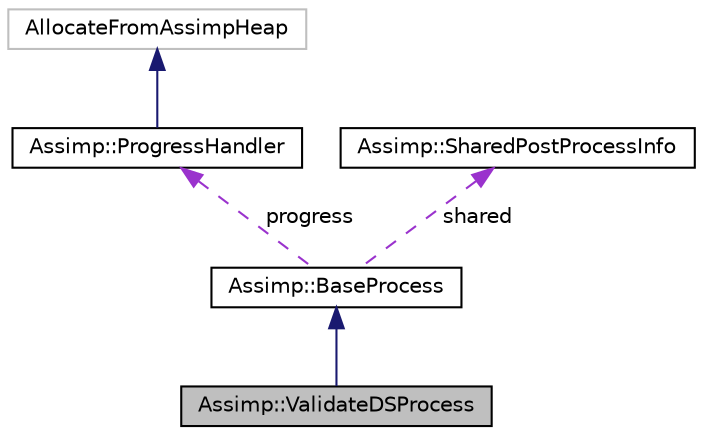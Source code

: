 digraph "Assimp::ValidateDSProcess"
{
  edge [fontname="Helvetica",fontsize="10",labelfontname="Helvetica",labelfontsize="10"];
  node [fontname="Helvetica",fontsize="10",shape=record];
  Node1 [label="Assimp::ValidateDSProcess",height=0.2,width=0.4,color="black", fillcolor="grey75", style="filled", fontcolor="black"];
  Node2 -> Node1 [dir="back",color="midnightblue",fontsize="10",style="solid",fontname="Helvetica"];
  Node2 [label="Assimp::BaseProcess",height=0.2,width=0.4,color="black", fillcolor="white", style="filled",URL="$class_assimp_1_1_base_process.html"];
  Node3 -> Node2 [dir="back",color="darkorchid3",fontsize="10",style="dashed",label=" progress" ,fontname="Helvetica"];
  Node3 [label="Assimp::ProgressHandler",height=0.2,width=0.4,color="black", fillcolor="white", style="filled",URL="$class_assimp_1_1_progress_handler.html",tooltip="CPP-API: Abstract interface for custom progress report receivers. "];
  Node4 -> Node3 [dir="back",color="midnightblue",fontsize="10",style="solid",fontname="Helvetica"];
  Node4 [label="AllocateFromAssimpHeap",height=0.2,width=0.4,color="grey75", fillcolor="white", style="filled"];
  Node5 -> Node2 [dir="back",color="darkorchid3",fontsize="10",style="dashed",label=" shared" ,fontname="Helvetica"];
  Node5 [label="Assimp::SharedPostProcessInfo",height=0.2,width=0.4,color="black", fillcolor="white", style="filled",URL="$class_assimp_1_1_shared_post_process_info.html"];
}

